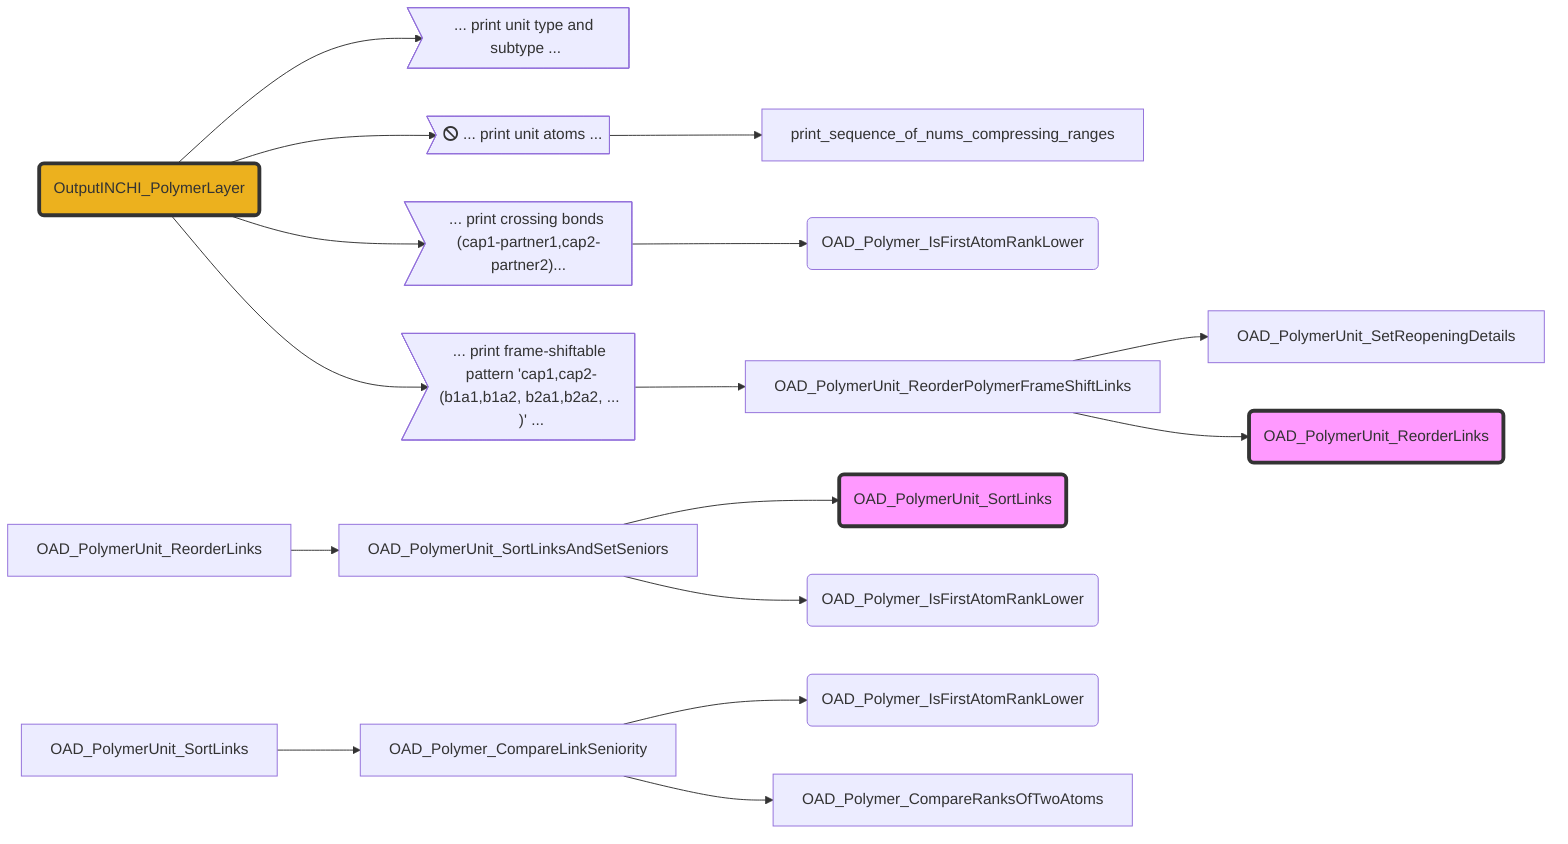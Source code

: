 graph LR

    
    A(OutputINCHI_PolymerLayer) --> A0>"... print unit type and subtype ..."]
    A --> A1>"fa:fa-ban ... print unit atoms ..."]
    A1 --> print_sequence_of_nums_compressing_ranges
    A --> A2>"... print crossing bonds (cap1-partner1,cap2-partner2)..."]
    A2 --> id10(OAD_Polymer_IsFirstAtomRankLower)
    A --> A3>"... print frame-shiftable pattern 'cap1,cap2-(b1a1,b1a2, b2a1,b2a2, ... )' ..."]
    A3 --> OAD_PolymerUnit_ReorderPolymerFrameShiftLinks

    OAD_PolymerUnit_ReorderPolymerFrameShiftLinks --> OAD_PolymerUnit_SetReopeningDetails
    OAD_PolymerUnit_ReorderPolymerFrameShiftLinks --> id1(OAD_PolymerUnit_ReorderLinks)

    OAD_PolymerUnit_ReorderLinks --> OAD_PolymerUnit_SortLinksAndSetSeniors

	OAD_PolymerUnit_SortLinksAndSetSeniors --> id2(OAD_PolymerUnit_SortLinks)
	OAD_PolymerUnit_SortLinksAndSetSeniors --> id11(OAD_Polymer_IsFirstAtomRankLower)

    OAD_PolymerUnit_SortLinks --> OAD_Polymer_CompareLinkSeniority
    
    OAD_Polymer_CompareLinkSeniority --> id12(OAD_Polymer_IsFirstAtomRankLower)
    OAD_Polymer_CompareLinkSeniority --> OAD_Polymer_CompareRanksOfTwoAtoms

    style id1 fill:#f9f,stroke:#333,stroke-width:4px
    style id2 fill:#f9f,stroke:#333,stroke-width:4px

    style A fill:#ECB11E,stroke:#333,stroke-width:4px